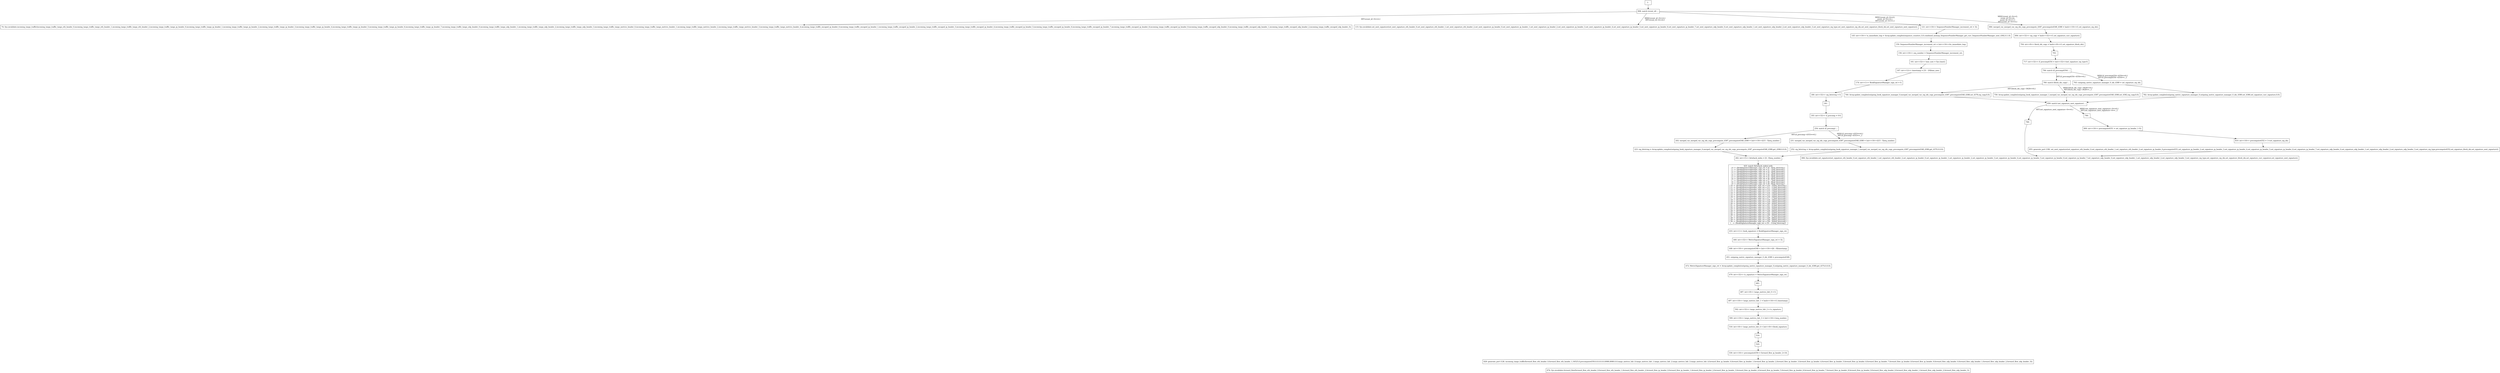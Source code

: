 digraph G {
  "1: " [shape=box, ];
  "74: Sys.invalidate.incoming_tango_traffic(incoming_tango_traffic_tango_eth_header_0,incoming_tango_traffic_tango_eth_header_1,incoming_tango_traffic_tango_eth_header_2,incoming_tango_traffic_tango_ip_header_0,incoming_tango_traffic_tango_ip_header_1,incoming_tango_traffic_tango_ip_header_2,incoming_tango_traffic_tango_ip_header_3,incoming_tango_traffic_tango_ip_header_4,incoming_tango_traffic_tango_ip_header_5,incoming_tango_traffic_tango_ip_header_6,incoming_tango_traffic_tango_ip_header_7,incoming_tango_traffic_tango_udp_header_0,incoming_tango_traffic_tango_udp_header_1,incoming_tango_traffic_tango_udp_header_2,incoming_tango_traffic_tango_udp_header_3,incoming_tango_traffic_tango_metrics_header_0,incoming_tango_traffic_tango_metrics_header_1,incoming_tango_traffic_tango_metrics_header_2,incoming_tango_traffic_tango_metrics_header_3,incoming_tango_traffic_tango_metrics_header_4,incoming_tango_traffic_encaped_ip_header_0,incoming_tango_traffic_encaped_ip_header_1,incoming_tango_traffic_encaped_ip_header_2,incoming_tango_traffic_encaped_ip_header_3,incoming_tango_traffic_encaped_ip_header_4,incoming_tango_traffic_encaped_ip_header_5,incoming_tango_traffic_encaped_ip_header_6,incoming_tango_traffic_encaped_ip_header_7,incoming_tango_traffic_encaped_ip_header_8,incoming_tango_traffic_encaped_ip_header_9,incoming_tango_traffic_encaped_udp_header_0,incoming_tango_traffic_encaped_udp_header_1,incoming_tango_traffic_encaped_udp_header_2,incoming_tango_traffic_encaped_udp_header_3);" [
  shape=box, ];
  "115: Sys.invalidate.set_next_signature(set_next_signature_eth_header_0,set_next_signature_eth_header_1,set_next_signature_eth_header_2,set_next_signature_ip_header_0,set_next_signature_ip_header_1,set_next_signature_ip_header_2,set_next_signature_ip_header_3,set_next_signature_ip_header_4,set_next_signature_ip_header_5,set_next_signature_ip_header_6,set_next_signature_ip_header_7,set_next_signature_udp_header_0,set_next_signature_udp_header_1,set_next_signature_udp_header_2,set_next_signature_udp_header_3,set_next_signature_sig_type,set_next_signature_sig_idx,set_next_signature_block_idx,set_next_signature_next_signature);" [
  shape=box, ];
  "121: int<<16>> SequenceNumberManager_increment_ret = 32;" [shape=box, ];
  "145: int<<16>> to_immediate_tmp = Array.update_complex(sequence_counters_0,0,combined_memop_SequenceNumberManager_get_curr_SequenceNumberManager_next_4362,0,1,0);" [
  shape=box, ];
  "150: SequenceNumberManager_increment_ret = (int<<16>>)to_immediate_tmp;" [
  shape=box, ];
  "156: int<<16>> seq_number = SequenceNumberManager_increment_ret;" [
  shape=box, ];
  "161: int<<32>> time_now = Sys.time();" [shape=box, ];
  "167: int<<12>> timestamp = [31 : 20]time_now;" [shape=box, ];
  "174: int<<1>> BookSignatureManager_sign_ret = 0;" [shape=box, ];
  "180: int<<32>> sig_bitstring = 0;" [shape=box, ];
  "181: " [shape=box, ];
  "193: int<<32>> if_precomp = 0-0;" [shape=box, ];
  "202: merged_var_merged_var_sig_idx_copy_precompute_4387_precompute4348_4388 = (int<<16>>)[15 : 5]seq_number;" [
  shape=box, ];
  "223: sig_bitstring = Array.update_complex(outgoing_book_signature_manager_0,merged_var_merged_var_sig_idx_copy_precompute_4387_precompute4348_4388,get_4366,0,0,0);" [
  shape=box, ];
  "231: merged_var_merged_var_sig_idx_copy_precompute_4387_precompute4348_4388 = (int<<16>>)[15 : 5]seq_number;" [
  shape=box, ];
  "252: sig_bitstring = Array.update_complex(outgoing_book_signature_manager_1,merged_var_merged_var_sig_idx_copy_precompute_4387_precompute4348_4388,get_4370,0,0,0);" [
  shape=box, ];
  "254: match (if_precomp) ...
" [shape=box, ];
  "262: int<<5>> bitwhack_index = [4 : 0]seq_number;" [shape=box, ];
  "425: match (bitwhack_index) with
| 0 -> {BookSignatureManager_sign_ret = [0 : 0]sig_bitstring;}
| 1 -> {BookSignatureManager_sign_ret = [1 : 1]sig_bitstring;}
| 2 -> {BookSignatureManager_sign_ret = [2 : 2]sig_bitstring;}
| 3 -> {BookSignatureManager_sign_ret = [3 : 3]sig_bitstring;}
| 4 -> {BookSignatureManager_sign_ret = [4 : 4]sig_bitstring;}
| 5 -> {BookSignatureManager_sign_ret = [5 : 5]sig_bitstring;}
| 6 -> {BookSignatureManager_sign_ret = [6 : 6]sig_bitstring;}
| 7 -> {BookSignatureManager_sign_ret = [7 : 7]sig_bitstring;}
| 8 -> {BookSignatureManager_sign_ret = [8 : 8]sig_bitstring;}
| 9 -> {BookSignatureManager_sign_ret = [9 : 9]sig_bitstring;}
| 10 -> {BookSignatureManager_sign_ret = [10 : 10]sig_bitstring;}
| 11 -> {BookSignatureManager_sign_ret = [11 : 11]sig_bitstring;}
| 12 -> {BookSignatureManager_sign_ret = [12 : 12]sig_bitstring;}
| 13 -> {BookSignatureManager_sign_ret = [13 : 13]sig_bitstring;}
| 14 -> {BookSignatureManager_sign_ret = [14 : 14]sig_bitstring;}
| 15 -> {BookSignatureManager_sign_ret = [15 : 15]sig_bitstring;}
| 16 -> {BookSignatureManager_sign_ret = [16 : 16]sig_bitstring;}
| 17 -> {BookSignatureManager_sign_ret = [17 : 17]sig_bitstring;}
| 18 -> {BookSignatureManager_sign_ret = [18 : 18]sig_bitstring;}
| 19 -> {BookSignatureManager_sign_ret = [19 : 19]sig_bitstring;}
| 20 -> {BookSignatureManager_sign_ret = [20 : 20]sig_bitstring;}
| 21 -> {BookSignatureManager_sign_ret = [21 : 21]sig_bitstring;}
| 22 -> {BookSignatureManager_sign_ret = [22 : 22]sig_bitstring;}
| 23 -> {BookSignatureManager_sign_ret = [23 : 23]sig_bitstring;}
| 24 -> {BookSignatureManager_sign_ret = [24 : 24]sig_bitstring;}
| 25 -> {BookSignatureManager_sign_ret = [25 : 25]sig_bitstring;}
| 26 -> {BookSignatureManager_sign_ret = [26 : 26]sig_bitstring;}
| 27 -> {BookSignatureManager_sign_ret = [27 : 27]sig_bitstring;}
| 28 -> {BookSignatureManager_sign_ret = [28 : 28]sig_bitstring;}
| 29 -> {BookSignatureManager_sign_ret = [29 : 29]sig_bitstring;}
| 30 -> {BookSignatureManager_sign_ret = [30 : 30]sig_bitstring;}
| _ -> {BookSignatureManager_sign_ret = [31 : 31]sig_bitstring;}" [
  shape=box, ];
  "433: int<<1>> book_signature = BookSignatureManager_sign_ret;" [shape=box, ];
  "440: int<<32>> MetricSignatureManager_sign_ret = 32;" [shape=box, ];
  "448: int<<16>> precompute4349 = (int<<16>>)[4 : 0]timestamp;" [shape=box, ];
  "451: outgoing_metric_signature_manager_0_idx_4389 = precompute4349;" [
  shape=box, ];
  "472: MetricSignatureManager_sign_ret = Array.update_complex(outgoing_metric_signature_manager_0,outgoing_metric_signature_manager_0_idx_4389,get_4374,0,0,0);" [
  shape=box, ];
  "479: int<<32>> ts_signature = MetricSignatureManager_sign_ret;" [shape=box,
                                                                    ];
  "481: " [shape=box, ];
  "487: int<<8>> tango_metrics_hdr_0 = 0;" [shape=box, ];
  "497: int<<16>> tango_metrics_hdr_1 = hash<<16>>(1,timestamp);" [shape=box, ];
  "502: int<<32>> tango_metrics_hdr_2 = ts_signature;" [shape=box, ];
  "509: int<<16>> tango_metrics_hdr_3 = (int<<16>>)seq_number;" [shape=box, ];
  "516: int<<8>> tango_metrics_hdr_4 = (int<<8>>)book_signature;" [shape=box, ];
  "519: " [shape=box, ];
  "520: " [shape=box, ];
  "530: int<<16>> precompute4350 = forward_flow_ip_header_2+18;" [shape=box, ];
  "629: generate_port (128, incoming_tango_traffic(forward_flow_eth_header_0,forward_flow_eth_header_1,34525,0,precompute4350,0,0,0,0,0,0,8080,8080,0,0,tango_metrics_hdr_0,tango_metrics_hdr_1,tango_metrics_hdr_2,tango_metrics_hdr_3,tango_metrics_hdr_4,forward_flow_ip_header_0,forward_flow_ip_header_1,forward_flow_ip_header_2,forward_flow_ip_header_3,forward_flow_ip_header_4,forward_flow_ip_header_5,forward_flow_ip_header_6,forward_flow_ip_header_7,forward_flow_ip_header_8,forward_flow_ip_header_9,forward_flow_udp_header_0,forward_flow_udp_header_1,forward_flow_udp_header_2,forward_flow_udp_header_3));" [
  shape=box, ];
  "674: Sys.invalidate.forward_flow(forward_flow_eth_header_0,forward_flow_eth_header_1,forward_flow_eth_header_2,forward_flow_ip_header_0,forward_flow_ip_header_1,forward_flow_ip_header_2,forward_flow_ip_header_3,forward_flow_ip_header_4,forward_flow_ip_header_5,forward_flow_ip_header_6,forward_flow_ip_header_7,forward_flow_ip_header_8,forward_flow_ip_header_9,forward_flow_udp_header_0,forward_flow_udp_header_1,forward_flow_udp_header_2,forward_flow_udp_header_3);" [
  shape=box, ];
  "684: merged_var_merged_var_sig_idx_copy_precompute_4387_precompute4348_4388 = hash<<16>>(1,set_signature_sig_idx);" [
  shape=box, ];
  "694: int<<32>> sig_copy = hash<<32>>(1,set_signature_curr_signature);" [
  shape=box, ];
  "704: int<<8>> block_idx_copy = hash<<8>>(1,set_signature_block_idx);" [
  shape=box, ];
  "705: " [shape=box, ];
  "717: int<<32>> if_precomp4354 = (int<<32>>)set_signature_sig_type-0;" [
  shape=box, ];
  "740: Array.update_complex(outgoing_book_signature_manager_0,merged_var_merged_var_sig_idx_copy_precompute_4387_precompute4348_4388,set_4378,sig_copy,0,0);" [
  shape=box, ];
  "759: Array.update_complex(outgoing_book_signature_manager_1,merged_var_merged_var_sig_idx_copy_precompute_4387_precompute4348_4388,set_4382,sig_copy,0,0);" [
  shape=box, ];
  "760: match (block_idx_copy) ...
" [shape=box, ];
  "763: outgoing_metric_signature_manager_0_idx_4389 = set_signature_sig_idx;" [
  shape=box, ];
  "782: Array.update_complex(outgoing_metric_signature_manager_0,outgoing_metric_signature_manager_0_idx_4389,set_4386,set_signature_curr_signature,0,0);" [
  shape=box, ];
  "784: match (if_precomp4354) ...
" [shape=box, ];
  "789: " [shape=box, ];
  "790: " [shape=box, ];
  "800: int<<16>> precompute4351 = set_signature_ip_header_1-32;" [shape=box, ];
  "810: int<<16>> precompute4352 = 1+set_signature_sig_idx;" [shape=box, ];
  "855: generate_port (196, set_next_signature(set_signature_eth_header_0,set_signature_eth_header_1,set_signature_eth_header_2,set_signature_ip_header_0,precompute4351,set_signature_ip_header_2,set_signature_ip_header_3,set_signature_ip_header_4,set_signature_ip_header_5,set_signature_ip_header_6,set_signature_ip_header_7,set_signature_udp_header_0,set_signature_udp_header_1,set_signature_udp_header_2,set_signature_udp_header_3,set_signature_sig_type,precompute4352,set_signature_block_idx,set_signature_next_signature));" [
  shape=box, ];
  "859: match (set_signature_next_signature) ...
" [shape=box, ];
  "906: Sys.invalidate.set_signature(set_signature_eth_header_0,set_signature_eth_header_1,set_signature_eth_header_2,set_signature_ip_header_0,set_signature_ip_header_1,set_signature_ip_header_2,set_signature_ip_header_3,set_signature_ip_header_4,set_signature_ip_header_5,set_signature_ip_header_6,set_signature_ip_header_7,set_signature_udp_header_0,set_signature_udp_header_1,set_signature_udp_header_2,set_signature_udp_header_3,set_signature_sig_type,set_signature_sig_idx,set_signature_block_idx,set_signature_curr_signature,set_signature_next_signature);" [
  shape=box, ];
  "908: match (event_id) ...
" [shape=box, ];
  
  
  "1: " -> "908: match (event_id) ...
" [label="", ];
  "121: int<<16>> SequenceNumberManager_increment_ret = 32;" -> "145: int<<16>> to_immediate_tmp = Array.update_complex(sequence_counters_0,0,combined_memop_SequenceNumberManager_get_curr_SequenceNumberManager_next_4362,0,1,0);" [
  label="", ];
  "145: int<<16>> to_immediate_tmp = Array.update_complex(sequence_counters_0,0,combined_memop_SequenceNumberManager_get_curr_SequenceNumberManager_next_4362,0,1,0);" -> "150: SequenceNumberManager_increment_ret = (int<<16>>)to_immediate_tmp;" [
  label="", ];
  "150: SequenceNumberManager_increment_ret = (int<<16>>)to_immediate_tmp;" -> "156: int<<16>> seq_number = SequenceNumberManager_increment_ret;" [
  label="", ];
  "156: int<<16>> seq_number = SequenceNumberManager_increment_ret;" -> "161: int<<32>> time_now = Sys.time();" [
  label="", ];
  "161: int<<32>> time_now = Sys.time();" -> "167: int<<12>> timestamp = [31 : 20]time_now;" [
  label="", ];
  "167: int<<12>> timestamp = [31 : 20]time_now;" -> "174: int<<1>> BookSignatureManager_sign_ret = 0;" [
  label="", ];
  "174: int<<1>> BookSignatureManager_sign_ret = 0;" -> "180: int<<32>> sig_bitstring = 0;" [
  label="", ];
  "180: int<<32>> sig_bitstring = 0;" -> "181: " [label="", ];
  "181: " -> "193: int<<32>> if_precomp = 0-0;" [label="", ];
  "193: int<<32>> if_precomp = 0-0;" -> "254: match (if_precomp) ...
" [
  label="", ];
  "202: merged_var_merged_var_sig_idx_copy_precompute_4387_precompute4348_4388 = (int<<16>>)[15 : 5]seq_number;" -> "223: sig_bitstring = Array.update_complex(outgoing_book_signature_manager_0,merged_var_merged_var_sig_idx_copy_precompute_4387_precompute4348_4388,get_4366,0,0,0);" [
  label="", ];
  "223: sig_bitstring = Array.update_complex(outgoing_book_signature_manager_0,merged_var_merged_var_sig_idx_copy_precompute_4387_precompute4348_4388,get_4366,0,0,0);" -> "262: int<<5>> bitwhack_index = [4 : 0]seq_number;" [
  label="", ];
  "231: merged_var_merged_var_sig_idx_copy_precompute_4387_precompute4348_4388 = (int<<16>>)[15 : 5]seq_number;" -> "252: sig_bitstring = Array.update_complex(outgoing_book_signature_manager_1,merged_var_merged_var_sig_idx_copy_precompute_4387_precompute4348_4388,get_4370,0,0,0);" [
  label="", ];
  "252: sig_bitstring = Array.update_complex(outgoing_book_signature_manager_1,merged_var_merged_var_sig_idx_copy_precompute_4387_precompute4348_4388,get_4370,0,0,0);" -> "262: int<<5>> bitwhack_index = [4 : 0]seq_number;" [
  label="", ];
  "254: match (if_precomp) ...
" -> "202: merged_var_merged_var_sig_idx_copy_precompute_4387_precompute4348_4388 = (int<<16>>)[15 : 5]seq_number;" [
  label="HIT{if_precomp~4353==0;}", ];
  "254: match (if_precomp) ...
" -> "231: merged_var_merged_var_sig_idx_copy_precompute_4387_precompute4348_4388 = (int<<16>>)[15 : 5]seq_number;" [
  label="MISS{if_precomp~4353==0;}
HIT{if_precomp~4353==_;}", ];
  "262: int<<5>> bitwhack_index = [4 : 0]seq_number;" -> "425: match (bitwhack_index) with
| 0 -> {BookSignatureManager_sign_ret = [0 : 0]sig_bitstring;}
| 1 -> {BookSignatureManager_sign_ret = [1 : 1]sig_bitstring;}
| 2 -> {BookSignatureManager_sign_ret = [2 : 2]sig_bitstring;}
| 3 -> {BookSignatureManager_sign_ret = [3 : 3]sig_bitstring;}
| 4 -> {BookSignatureManager_sign_ret = [4 : 4]sig_bitstring;}
| 5 -> {BookSignatureManager_sign_ret = [5 : 5]sig_bitstring;}
| 6 -> {BookSignatureManager_sign_ret = [6 : 6]sig_bitstring;}
| 7 -> {BookSignatureManager_sign_ret = [7 : 7]sig_bitstring;}
| 8 -> {BookSignatureManager_sign_ret = [8 : 8]sig_bitstring;}
| 9 -> {BookSignatureManager_sign_ret = [9 : 9]sig_bitstring;}
| 10 -> {BookSignatureManager_sign_ret = [10 : 10]sig_bitstring;}
| 11 -> {BookSignatureManager_sign_ret = [11 : 11]sig_bitstring;}
| 12 -> {BookSignatureManager_sign_ret = [12 : 12]sig_bitstring;}
| 13 -> {BookSignatureManager_sign_ret = [13 : 13]sig_bitstring;}
| 14 -> {BookSignatureManager_sign_ret = [14 : 14]sig_bitstring;}
| 15 -> {BookSignatureManager_sign_ret = [15 : 15]sig_bitstring;}
| 16 -> {BookSignatureManager_sign_ret = [16 : 16]sig_bitstring;}
| 17 -> {BookSignatureManager_sign_ret = [17 : 17]sig_bitstring;}
| 18 -> {BookSignatureManager_sign_ret = [18 : 18]sig_bitstring;}
| 19 -> {BookSignatureManager_sign_ret = [19 : 19]sig_bitstring;}
| 20 -> {BookSignatureManager_sign_ret = [20 : 20]sig_bitstring;}
| 21 -> {BookSignatureManager_sign_ret = [21 : 21]sig_bitstring;}
| 22 -> {BookSignatureManager_sign_ret = [22 : 22]sig_bitstring;}
| 23 -> {BookSignatureManager_sign_ret = [23 : 23]sig_bitstring;}
| 24 -> {BookSignatureManager_sign_ret = [24 : 24]sig_bitstring;}
| 25 -> {BookSignatureManager_sign_ret = [25 : 25]sig_bitstring;}
| 26 -> {BookSignatureManager_sign_ret = [26 : 26]sig_bitstring;}
| 27 -> {BookSignatureManager_sign_ret = [27 : 27]sig_bitstring;}
| 28 -> {BookSignatureManager_sign_ret = [28 : 28]sig_bitstring;}
| 29 -> {BookSignatureManager_sign_ret = [29 : 29]sig_bitstring;}
| 30 -> {BookSignatureManager_sign_ret = [30 : 30]sig_bitstring;}
| _ -> {BookSignatureManager_sign_ret = [31 : 31]sig_bitstring;}" [
  label="", ];
  "425: match (bitwhack_index) with
| 0 -> {BookSignatureManager_sign_ret = [0 : 0]sig_bitstring;}
| 1 -> {BookSignatureManager_sign_ret = [1 : 1]sig_bitstring;}
| 2 -> {BookSignatureManager_sign_ret = [2 : 2]sig_bitstring;}
| 3 -> {BookSignatureManager_sign_ret = [3 : 3]sig_bitstring;}
| 4 -> {BookSignatureManager_sign_ret = [4 : 4]sig_bitstring;}
| 5 -> {BookSignatureManager_sign_ret = [5 : 5]sig_bitstring;}
| 6 -> {BookSignatureManager_sign_ret = [6 : 6]sig_bitstring;}
| 7 -> {BookSignatureManager_sign_ret = [7 : 7]sig_bitstring;}
| 8 -> {BookSignatureManager_sign_ret = [8 : 8]sig_bitstring;}
| 9 -> {BookSignatureManager_sign_ret = [9 : 9]sig_bitstring;}
| 10 -> {BookSignatureManager_sign_ret = [10 : 10]sig_bitstring;}
| 11 -> {BookSignatureManager_sign_ret = [11 : 11]sig_bitstring;}
| 12 -> {BookSignatureManager_sign_ret = [12 : 12]sig_bitstring;}
| 13 -> {BookSignatureManager_sign_ret = [13 : 13]sig_bitstring;}
| 14 -> {BookSignatureManager_sign_ret = [14 : 14]sig_bitstring;}
| 15 -> {BookSignatureManager_sign_ret = [15 : 15]sig_bitstring;}
| 16 -> {BookSignatureManager_sign_ret = [16 : 16]sig_bitstring;}
| 17 -> {BookSignatureManager_sign_ret = [17 : 17]sig_bitstring;}
| 18 -> {BookSignatureManager_sign_ret = [18 : 18]sig_bitstring;}
| 19 -> {BookSignatureManager_sign_ret = [19 : 19]sig_bitstring;}
| 20 -> {BookSignatureManager_sign_ret = [20 : 20]sig_bitstring;}
| 21 -> {BookSignatureManager_sign_ret = [21 : 21]sig_bitstring;}
| 22 -> {BookSignatureManager_sign_ret = [22 : 22]sig_bitstring;}
| 23 -> {BookSignatureManager_sign_ret = [23 : 23]sig_bitstring;}
| 24 -> {BookSignatureManager_sign_ret = [24 : 24]sig_bitstring;}
| 25 -> {BookSignatureManager_sign_ret = [25 : 25]sig_bitstring;}
| 26 -> {BookSignatureManager_sign_ret = [26 : 26]sig_bitstring;}
| 27 -> {BookSignatureManager_sign_ret = [27 : 27]sig_bitstring;}
| 28 -> {BookSignatureManager_sign_ret = [28 : 28]sig_bitstring;}
| 29 -> {BookSignatureManager_sign_ret = [29 : 29]sig_bitstring;}
| 30 -> {BookSignatureManager_sign_ret = [30 : 30]sig_bitstring;}
| _ -> {BookSignatureManager_sign_ret = [31 : 31]sig_bitstring;}" -> "433: int<<1>> book_signature = BookSignatureManager_sign_ret;" [
  label="", ];
  "433: int<<1>> book_signature = BookSignatureManager_sign_ret;" -> "440: int<<32>> MetricSignatureManager_sign_ret = 32;" [
  label="", ];
  "440: int<<32>> MetricSignatureManager_sign_ret = 32;" -> "448: int<<16>> precompute4349 = (int<<16>>)[4 : 0]timestamp;" [
  label="", ];
  "448: int<<16>> precompute4349 = (int<<16>>)[4 : 0]timestamp;" -> "451: outgoing_metric_signature_manager_0_idx_4389 = precompute4349;" [
  label="", ];
  "451: outgoing_metric_signature_manager_0_idx_4389 = precompute4349;" -> "472: MetricSignatureManager_sign_ret = Array.update_complex(outgoing_metric_signature_manager_0,outgoing_metric_signature_manager_0_idx_4389,get_4374,0,0,0);" [
  label="", ];
  "472: MetricSignatureManager_sign_ret = Array.update_complex(outgoing_metric_signature_manager_0,outgoing_metric_signature_manager_0_idx_4389,get_4374,0,0,0);" -> "479: int<<32>> ts_signature = MetricSignatureManager_sign_ret;" [
  label="", ];
  "479: int<<32>> ts_signature = MetricSignatureManager_sign_ret;" -> "481: " [
  label="", ];
  "481: " -> "487: int<<8>> tango_metrics_hdr_0 = 0;" [label="", ];
  "487: int<<8>> tango_metrics_hdr_0 = 0;" -> "497: int<<16>> tango_metrics_hdr_1 = hash<<16>>(1,timestamp);" [
  label="", ];
  "497: int<<16>> tango_metrics_hdr_1 = hash<<16>>(1,timestamp);" -> "502: int<<32>> tango_metrics_hdr_2 = ts_signature;" [
  label="", ];
  "502: int<<32>> tango_metrics_hdr_2 = ts_signature;" -> "509: int<<16>> tango_metrics_hdr_3 = (int<<16>>)seq_number;" [
  label="", ];
  "509: int<<16>> tango_metrics_hdr_3 = (int<<16>>)seq_number;" -> "516: int<<8>> tango_metrics_hdr_4 = (int<<8>>)book_signature;" [
  label="", ];
  "516: int<<8>> tango_metrics_hdr_4 = (int<<8>>)book_signature;" -> "519: " [
  label="", ];
  "519: " -> "520: " [label="", ];
  "520: " -> "530: int<<16>> precompute4350 = forward_flow_ip_header_2+18;" [
  label="", ];
  "530: int<<16>> precompute4350 = forward_flow_ip_header_2+18;" -> "629: generate_port (128, incoming_tango_traffic(forward_flow_eth_header_0,forward_flow_eth_header_1,34525,0,precompute4350,0,0,0,0,0,0,8080,8080,0,0,tango_metrics_hdr_0,tango_metrics_hdr_1,tango_metrics_hdr_2,tango_metrics_hdr_3,tango_metrics_hdr_4,forward_flow_ip_header_0,forward_flow_ip_header_1,forward_flow_ip_header_2,forward_flow_ip_header_3,forward_flow_ip_header_4,forward_flow_ip_header_5,forward_flow_ip_header_6,forward_flow_ip_header_7,forward_flow_ip_header_8,forward_flow_ip_header_9,forward_flow_udp_header_0,forward_flow_udp_header_1,forward_flow_udp_header_2,forward_flow_udp_header_3));" [
  label="", ];
  "629: generate_port (128, incoming_tango_traffic(forward_flow_eth_header_0,forward_flow_eth_header_1,34525,0,precompute4350,0,0,0,0,0,0,8080,8080,0,0,tango_metrics_hdr_0,tango_metrics_hdr_1,tango_metrics_hdr_2,tango_metrics_hdr_3,tango_metrics_hdr_4,forward_flow_ip_header_0,forward_flow_ip_header_1,forward_flow_ip_header_2,forward_flow_ip_header_3,forward_flow_ip_header_4,forward_flow_ip_header_5,forward_flow_ip_header_6,forward_flow_ip_header_7,forward_flow_ip_header_8,forward_flow_ip_header_9,forward_flow_udp_header_0,forward_flow_udp_header_1,forward_flow_udp_header_2,forward_flow_udp_header_3));" -> "674: Sys.invalidate.forward_flow(forward_flow_eth_header_0,forward_flow_eth_header_1,forward_flow_eth_header_2,forward_flow_ip_header_0,forward_flow_ip_header_1,forward_flow_ip_header_2,forward_flow_ip_header_3,forward_flow_ip_header_4,forward_flow_ip_header_5,forward_flow_ip_header_6,forward_flow_ip_header_7,forward_flow_ip_header_8,forward_flow_ip_header_9,forward_flow_udp_header_0,forward_flow_udp_header_1,forward_flow_udp_header_2,forward_flow_udp_header_3);" [
  label="", ];
  "684: merged_var_merged_var_sig_idx_copy_precompute_4387_precompute4348_4388 = hash<<16>>(1,set_signature_sig_idx);" -> "694: int<<32>> sig_copy = hash<<32>>(1,set_signature_curr_signature);" [
  label="", ];
  "694: int<<32>> sig_copy = hash<<32>>(1,set_signature_curr_signature);" -> "704: int<<8>> block_idx_copy = hash<<8>>(1,set_signature_block_idx);" [
  label="", ];
  "704: int<<8>> block_idx_copy = hash<<8>>(1,set_signature_block_idx);" -> "705: " [
  label="", ];
  "705: " -> "717: int<<32>> if_precomp4354 = (int<<32>>)set_signature_sig_type-0;" [
  label="", ];
  "717: int<<32>> if_precomp4354 = (int<<32>>)set_signature_sig_type-0;" -> "784: match (if_precomp4354) ...
" [
  label="", ];
  "740: Array.update_complex(outgoing_book_signature_manager_0,merged_var_merged_var_sig_idx_copy_precompute_4387_precompute4348_4388,set_4378,sig_copy,0,0);" -> "859: match (set_signature_next_signature) ...
" [
  label="", ];
  "759: Array.update_complex(outgoing_book_signature_manager_1,merged_var_merged_var_sig_idx_copy_precompute_4387_precompute4348_4388,set_4382,sig_copy,0,0);" -> "859: match (set_signature_next_signature) ...
" [
  label="", ];
  "760: match (block_idx_copy) ...
" -> "740: Array.update_complex(outgoing_book_signature_manager_0,merged_var_merged_var_sig_idx_copy_precompute_4387_precompute4348_4388,set_4378,sig_copy,0,0);" [
  label="HIT{block_idx_copy~3628==0;}", ];
  "760: match (block_idx_copy) ...
" -> "759: Array.update_complex(outgoing_book_signature_manager_1,merged_var_merged_var_sig_idx_copy_precompute_4387_precompute4348_4388,set_4382,sig_copy,0,0);" [
  label="MISS{block_idx_copy~3628==0;}
HIT{block_idx_copy~3628==_;}", ];
  "763: outgoing_metric_signature_manager_0_idx_4389 = set_signature_sig_idx;" -> "782: Array.update_complex(outgoing_metric_signature_manager_0,outgoing_metric_signature_manager_0_idx_4389,set_4386,set_signature_curr_signature,0,0);" [
  label="", ];
  "782: Array.update_complex(outgoing_metric_signature_manager_0,outgoing_metric_signature_manager_0_idx_4389,set_4386,set_signature_curr_signature,0,0);" -> "859: match (set_signature_next_signature) ...
" [
  label="", ];
  "784: match (if_precomp4354) ...
" -> "760: match (block_idx_copy) ...
" [
  label="HIT{if_precomp4354~4354==0;}", ];
  "784: match (if_precomp4354) ...
" -> "763: outgoing_metric_signature_manager_0_idx_4389 = set_signature_sig_idx;" [
  label="MISS{if_precomp4354~4354==0;}
HIT{if_precomp4354~4354==_;}", ];
  "789: " -> "906: Sys.invalidate.set_signature(set_signature_eth_header_0,set_signature_eth_header_1,set_signature_eth_header_2,set_signature_ip_header_0,set_signature_ip_header_1,set_signature_ip_header_2,set_signature_ip_header_3,set_signature_ip_header_4,set_signature_ip_header_5,set_signature_ip_header_6,set_signature_ip_header_7,set_signature_udp_header_0,set_signature_udp_header_1,set_signature_udp_header_2,set_signature_udp_header_3,set_signature_sig_type,set_signature_sig_idx,set_signature_block_idx,set_signature_curr_signature,set_signature_next_signature);" [
  label="", ];
  "790: " -> "800: int<<16>> precompute4351 = set_signature_ip_header_1-32;" [
  label="", ];
  "800: int<<16>> precompute4351 = set_signature_ip_header_1-32;" -> "810: int<<16>> precompute4352 = 1+set_signature_sig_idx;" [
  label="", ];
  "810: int<<16>> precompute4352 = 1+set_signature_sig_idx;" -> "855: generate_port (196, set_next_signature(set_signature_eth_header_0,set_signature_eth_header_1,set_signature_eth_header_2,set_signature_ip_header_0,precompute4351,set_signature_ip_header_2,set_signature_ip_header_3,set_signature_ip_header_4,set_signature_ip_header_5,set_signature_ip_header_6,set_signature_ip_header_7,set_signature_udp_header_0,set_signature_udp_header_1,set_signature_udp_header_2,set_signature_udp_header_3,set_signature_sig_type,precompute4352,set_signature_block_idx,set_signature_next_signature));" [
  label="", ];
  "855: generate_port (196, set_next_signature(set_signature_eth_header_0,set_signature_eth_header_1,set_signature_eth_header_2,set_signature_ip_header_0,precompute4351,set_signature_ip_header_2,set_signature_ip_header_3,set_signature_ip_header_4,set_signature_ip_header_5,set_signature_ip_header_6,set_signature_ip_header_7,set_signature_udp_header_0,set_signature_udp_header_1,set_signature_udp_header_2,set_signature_udp_header_3,set_signature_sig_type,precompute4352,set_signature_block_idx,set_signature_next_signature));" -> "906: Sys.invalidate.set_signature(set_signature_eth_header_0,set_signature_eth_header_1,set_signature_eth_header_2,set_signature_ip_header_0,set_signature_ip_header_1,set_signature_ip_header_2,set_signature_ip_header_3,set_signature_ip_header_4,set_signature_ip_header_5,set_signature_ip_header_6,set_signature_ip_header_7,set_signature_udp_header_0,set_signature_udp_header_1,set_signature_udp_header_2,set_signature_udp_header_3,set_signature_sig_type,set_signature_sig_idx,set_signature_block_idx,set_signature_curr_signature,set_signature_next_signature);" [
  label="", ];
  "859: match (set_signature_next_signature) ...
" -> "789: " [label="HIT{set_signature_next_signature~0==0;}",
                                                               ];
  "859: match (set_signature_next_signature) ...
" -> "790: " [label="MISS{set_signature_next_signature~0==0;}
HIT{set_signature_next_signature~0==_;}",
                                                               ];
  "908: match (event_id) ...
" -> "74: Sys.invalidate.incoming_tango_traffic(incoming_tango_traffic_tango_eth_header_0,incoming_tango_traffic_tango_eth_header_1,incoming_tango_traffic_tango_eth_header_2,incoming_tango_traffic_tango_ip_header_0,incoming_tango_traffic_tango_ip_header_1,incoming_tango_traffic_tango_ip_header_2,incoming_tango_traffic_tango_ip_header_3,incoming_tango_traffic_tango_ip_header_4,incoming_tango_traffic_tango_ip_header_5,incoming_tango_traffic_tango_ip_header_6,incoming_tango_traffic_tango_ip_header_7,incoming_tango_traffic_tango_udp_header_0,incoming_tango_traffic_tango_udp_header_1,incoming_tango_traffic_tango_udp_header_2,incoming_tango_traffic_tango_udp_header_3,incoming_tango_traffic_tango_metrics_header_0,incoming_tango_traffic_tango_metrics_header_1,incoming_tango_traffic_tango_metrics_header_2,incoming_tango_traffic_tango_metrics_header_3,incoming_tango_traffic_tango_metrics_header_4,incoming_tango_traffic_encaped_ip_header_0,incoming_tango_traffic_encaped_ip_header_1,incoming_tango_traffic_encaped_ip_header_2,incoming_tango_traffic_encaped_ip_header_3,incoming_tango_traffic_encaped_ip_header_4,incoming_tango_traffic_encaped_ip_header_5,incoming_tango_traffic_encaped_ip_header_6,incoming_tango_traffic_encaped_ip_header_7,incoming_tango_traffic_encaped_ip_header_8,incoming_tango_traffic_encaped_ip_header_9,incoming_tango_traffic_encaped_udp_header_0,incoming_tango_traffic_encaped_udp_header_1,incoming_tango_traffic_encaped_udp_header_2,incoming_tango_traffic_encaped_udp_header_3);" [
  label="HIT{event_id~0==2;}", ];
  "908: match (event_id) ...
" -> "115: Sys.invalidate.set_next_signature(set_next_signature_eth_header_0,set_next_signature_eth_header_1,set_next_signature_eth_header_2,set_next_signature_ip_header_0,set_next_signature_ip_header_1,set_next_signature_ip_header_2,set_next_signature_ip_header_3,set_next_signature_ip_header_4,set_next_signature_ip_header_5,set_next_signature_ip_header_6,set_next_signature_ip_header_7,set_next_signature_udp_header_0,set_next_signature_udp_header_1,set_next_signature_udp_header_2,set_next_signature_udp_header_3,set_next_signature_sig_type,set_next_signature_sig_idx,set_next_signature_block_idx,set_next_signature_next_signature);" [
  label="MISS{event_id~0==2;}
HIT{event_id~0==4;}", ];
  "908: match (event_id) ...
" -> "121: int<<16>> SequenceNumberManager_increment_ret = 32;" [
  label="MISS{event_id~0==2;
event_id~0==4;}
HIT{event_id~0==1;}", ];
  "908: match (event_id) ...
" -> "684: merged_var_merged_var_sig_idx_copy_precompute_4387_precompute4348_4388 = hash<<16>>(1,set_signature_sig_idx);" [
  label="MISS{event_id~0==2;
event_id~0==4;
event_id~0==1;}
HIT{event_id~0==3;}",
  ];
  
  }